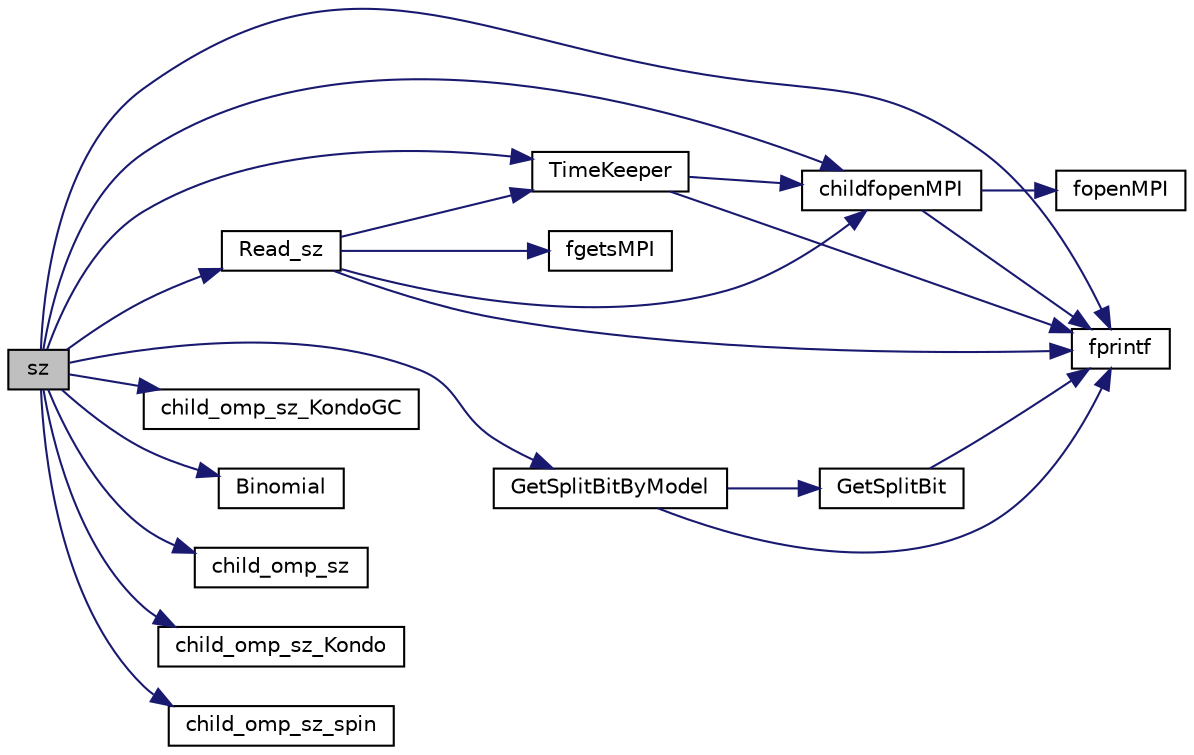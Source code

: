 digraph "sz"
{
 // INTERACTIVE_SVG=YES
  edge [fontname="Helvetica",fontsize="10",labelfontname="Helvetica",labelfontsize="10"];
  node [fontname="Helvetica",fontsize="10",shape=record];
  rankdir="LR";
  Node1 [label="sz",height=0.2,width=0.4,color="black", fillcolor="grey75", style="filled", fontcolor="black"];
  Node1 -> Node2 [color="midnightblue",fontsize="10",style="solid",fontname="Helvetica"];
  Node2 [label="fprintf",height=0.2,width=0.4,color="black", fillcolor="white", style="filled",URL="$xfreemem__large_8c.html#a5c1bb0da45eec945c4cc3233c7d8427e"];
  Node1 -> Node3 [color="midnightblue",fontsize="10",style="solid",fontname="Helvetica"];
  Node3 [label="TimeKeeper",height=0.2,width=0.4,color="black", fillcolor="white", style="filled",URL="$log_8h.html#a5c659bb0ba9e5d8a508c6cb6b7431f23",tooltip="Functions for writing a time log. "];
  Node3 -> Node4 [color="midnightblue",fontsize="10",style="solid",fontname="Helvetica"];
  Node4 [label="childfopenMPI",height=0.2,width=0.4,color="black", fillcolor="white", style="filled",URL="$_file_i_o_8c.html#a7d23a0790b28a52d128e0b93bc832cfb"];
  Node4 -> Node5 [color="midnightblue",fontsize="10",style="solid",fontname="Helvetica"];
  Node5 [label="fopenMPI",height=0.2,width=0.4,color="black", fillcolor="white", style="filled",URL="$wrapper_m_p_i_8h.html#a405f88de519282b8e7605988745f42ae"];
  Node4 -> Node2 [color="midnightblue",fontsize="10",style="solid",fontname="Helvetica"];
  Node3 -> Node2 [color="midnightblue",fontsize="10",style="solid",fontname="Helvetica"];
  Node1 -> Node6 [color="midnightblue",fontsize="10",style="solid",fontname="Helvetica"];
  Node6 [label="GetSplitBitByModel",height=0.2,width=0.4,color="black", fillcolor="white", style="filled",URL="$bitcalc_8c.html#a78387adc1f4e171d3796235adfcbd87e"];
  Node6 -> Node2 [color="midnightblue",fontsize="10",style="solid",fontname="Helvetica"];
  Node6 -> Node7 [color="midnightblue",fontsize="10",style="solid",fontname="Helvetica"];
  Node7 [label="GetSplitBit",height=0.2,width=0.4,color="black", fillcolor="white", style="filled",URL="$bitcalc_8c.html#a8151401358ba31213a5bb228b9b57cfc"];
  Node7 -> Node2 [color="midnightblue",fontsize="10",style="solid",fontname="Helvetica"];
  Node1 -> Node8 [color="midnightblue",fontsize="10",style="solid",fontname="Helvetica"];
  Node8 [label="Read_sz",height=0.2,width=0.4,color="black", fillcolor="white", style="filled",URL="$sz_8c.html#af01a29b319a21fbaeb2a099bedd86e77"];
  Node8 -> Node3 [color="midnightblue",fontsize="10",style="solid",fontname="Helvetica"];
  Node8 -> Node4 [color="midnightblue",fontsize="10",style="solid",fontname="Helvetica"];
  Node8 -> Node2 [color="midnightblue",fontsize="10",style="solid",fontname="Helvetica"];
  Node8 -> Node9 [color="midnightblue",fontsize="10",style="solid",fontname="Helvetica"];
  Node9 [label="fgetsMPI",height=0.2,width=0.4,color="black", fillcolor="white", style="filled",URL="$wrapper_m_p_i_8h.html#aa75a96d74dddc8e6921813225e318551"];
  Node1 -> Node4 [color="midnightblue",fontsize="10",style="solid",fontname="Helvetica"];
  Node1 -> Node10 [color="midnightblue",fontsize="10",style="solid",fontname="Helvetica"];
  Node10 [label="child_omp_sz_KondoGC",height=0.2,width=0.4,color="black", fillcolor="white", style="filled",URL="$sz_8c.html#ad53f25a7e6e48155a34dab58c255f498"];
  Node1 -> Node11 [color="midnightblue",fontsize="10",style="solid",fontname="Helvetica"];
  Node11 [label="Binomial",height=0.2,width=0.4,color="black", fillcolor="white", style="filled",URL="$sz_8c.html#acde07cfd887113fd7624247edc1b9a31"];
  Node1 -> Node12 [color="midnightblue",fontsize="10",style="solid",fontname="Helvetica"];
  Node12 [label="child_omp_sz",height=0.2,width=0.4,color="black", fillcolor="white", style="filled",URL="$sz_8c.html#a696b5d499d6a4a00aee03681d1d2a7ab"];
  Node1 -> Node13 [color="midnightblue",fontsize="10",style="solid",fontname="Helvetica"];
  Node13 [label="child_omp_sz_Kondo",height=0.2,width=0.4,color="black", fillcolor="white", style="filled",URL="$sz_8c.html#a4faf19c24606a6e34e6e0d7d75020302"];
  Node1 -> Node14 [color="midnightblue",fontsize="10",style="solid",fontname="Helvetica"];
  Node14 [label="child_omp_sz_spin",height=0.2,width=0.4,color="black", fillcolor="white", style="filled",URL="$sz_8c.html#adc056871d9d935528d0c43dd1f273947"];
}
